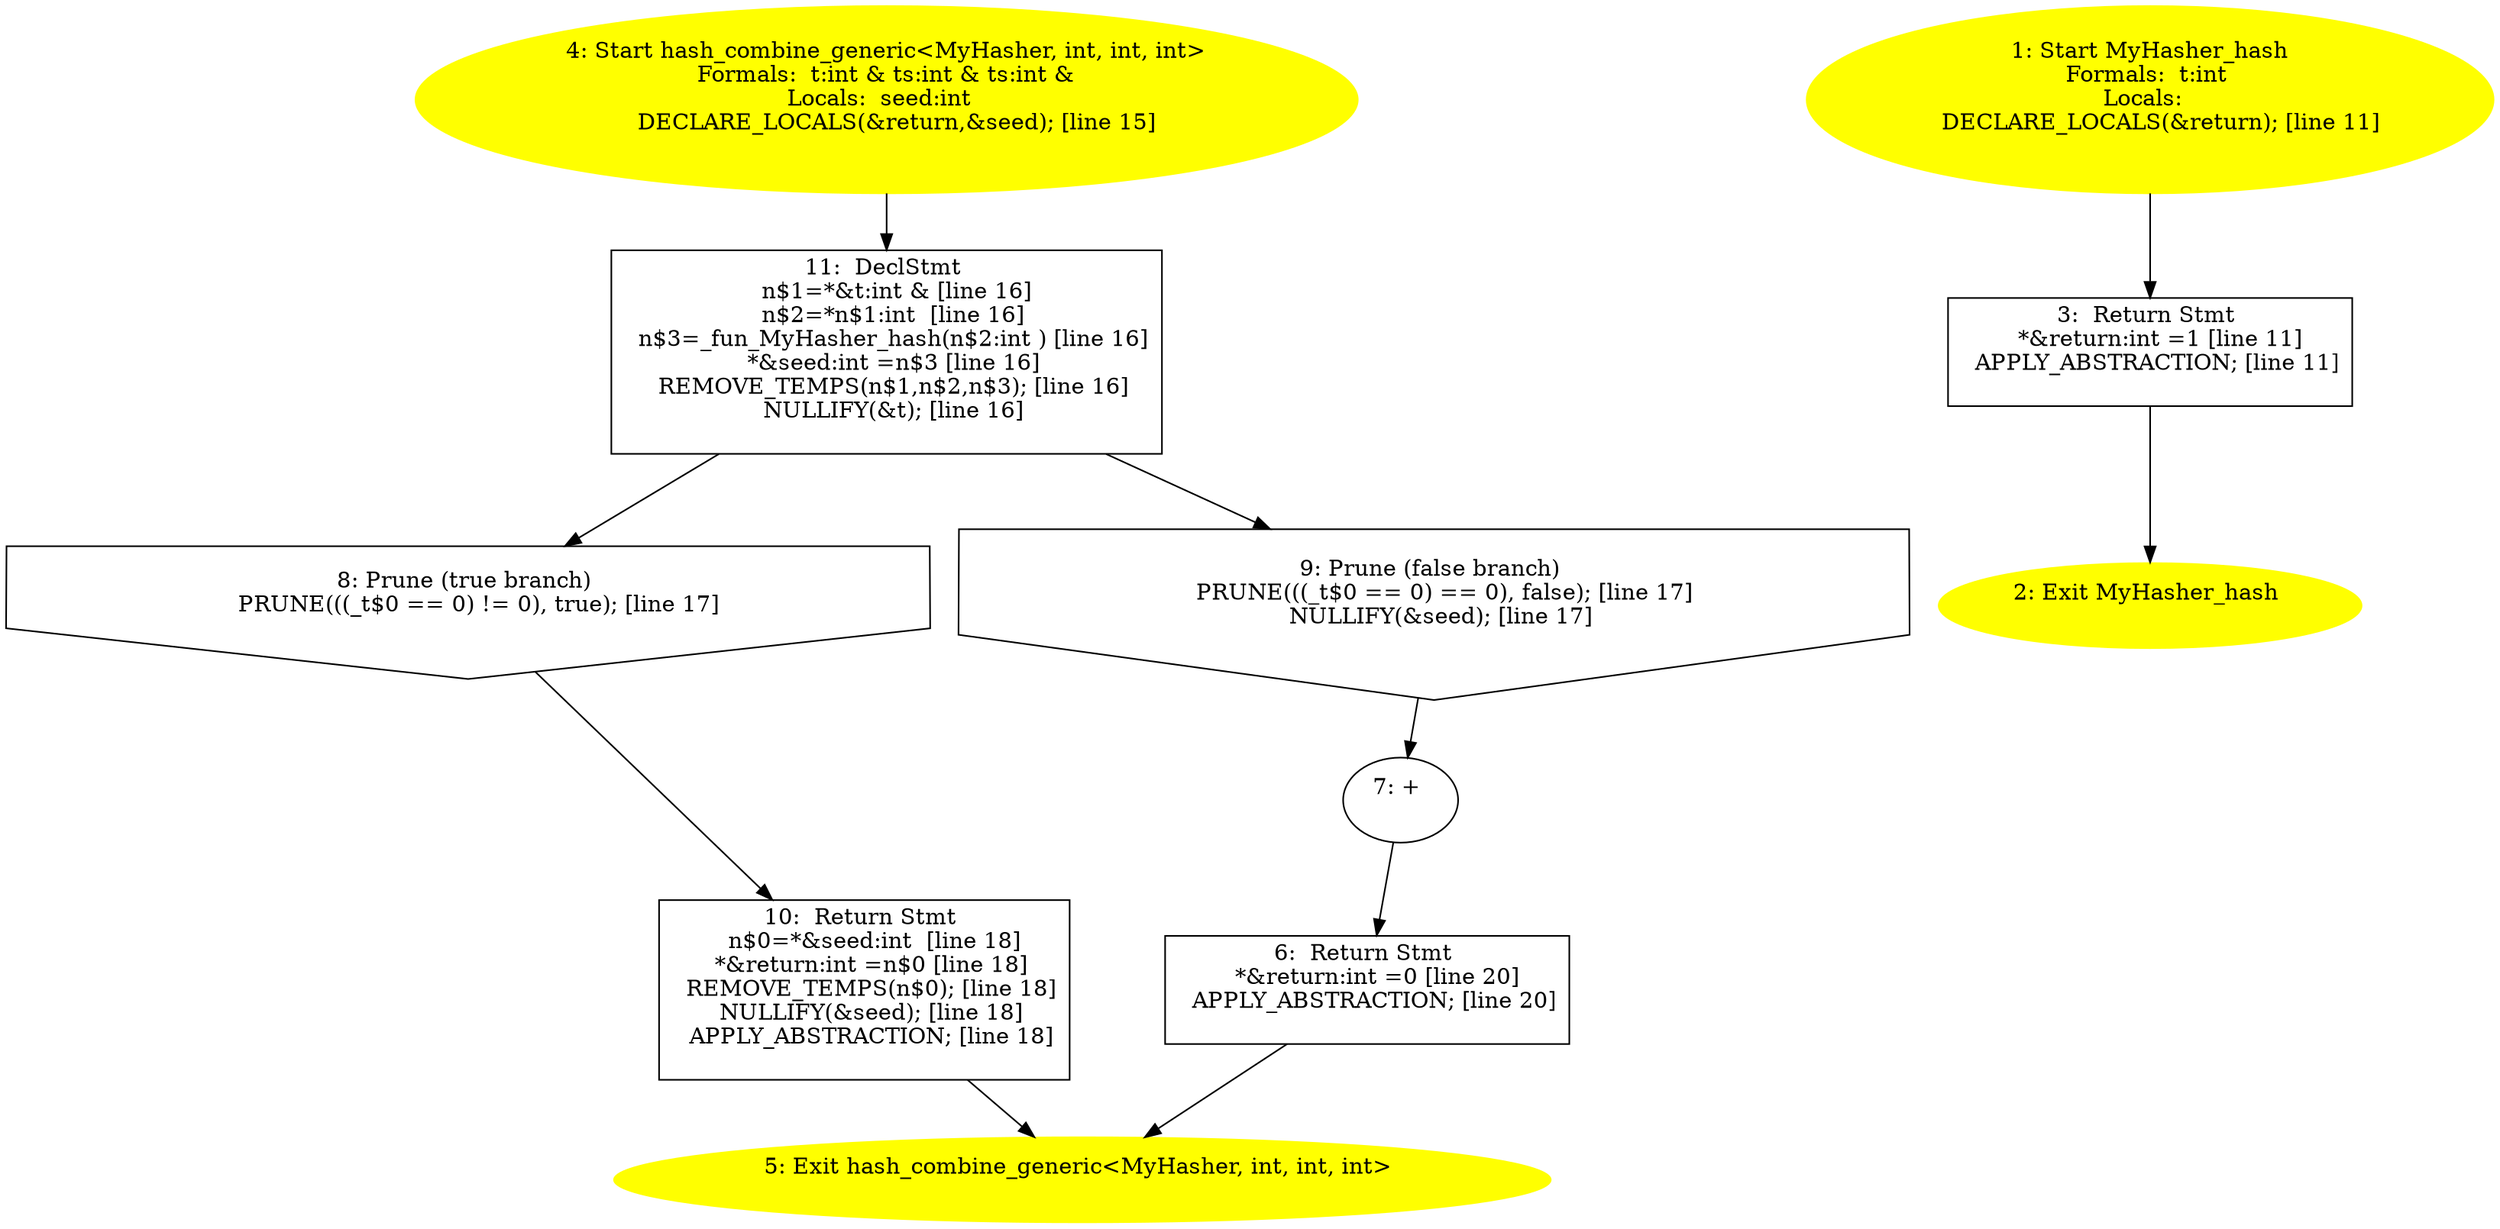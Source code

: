 digraph iCFG {
11 [label="11:  DeclStmt \n   n$1=*&t:int & [line 16]\n  n$2=*n$1:int  [line 16]\n  n$3=_fun_MyHasher_hash(n$2:int ) [line 16]\n  *&seed:int =n$3 [line 16]\n  REMOVE_TEMPS(n$1,n$2,n$3); [line 16]\n  NULLIFY(&t); [line 16]\n " shape="box"]
	

	 11 -> 8 ;
	 11 -> 9 ;
10 [label="10:  Return Stmt \n   n$0=*&seed:int  [line 18]\n  *&return:int =n$0 [line 18]\n  REMOVE_TEMPS(n$0); [line 18]\n  NULLIFY(&seed); [line 18]\n  APPLY_ABSTRACTION; [line 18]\n " shape="box"]
	

	 10 -> 5 ;
9 [label="9: Prune (false branch) \n   PRUNE(((_t$0 == 0) == 0), false); [line 17]\n  NULLIFY(&seed); [line 17]\n " shape="invhouse"]
	

	 9 -> 7 ;
8 [label="8: Prune (true branch) \n   PRUNE(((_t$0 == 0) != 0), true); [line 17]\n " shape="invhouse"]
	

	 8 -> 10 ;
7 [label="7: + \n  " ]
	

	 7 -> 6 ;
6 [label="6:  Return Stmt \n   *&return:int =0 [line 20]\n  APPLY_ABSTRACTION; [line 20]\n " shape="box"]
	

	 6 -> 5 ;
5 [label="5: Exit hash_combine_generic<MyHasher, int, int, int> \n  " color=yellow style=filled]
	

4 [label="4: Start hash_combine_generic<MyHasher, int, int, int>\nFormals:  t:int & ts:int & ts:int &\nLocals:  seed:int  \n   DECLARE_LOCALS(&return,&seed); [line 15]\n " color=yellow style=filled]
	

	 4 -> 11 ;
3 [label="3:  Return Stmt \n   *&return:int =1 [line 11]\n  APPLY_ABSTRACTION; [line 11]\n " shape="box"]
	

	 3 -> 2 ;
2 [label="2: Exit MyHasher_hash \n  " color=yellow style=filled]
	

1 [label="1: Start MyHasher_hash\nFormals:  t:int \nLocals:  \n   DECLARE_LOCALS(&return); [line 11]\n " color=yellow style=filled]
	

	 1 -> 3 ;
}

